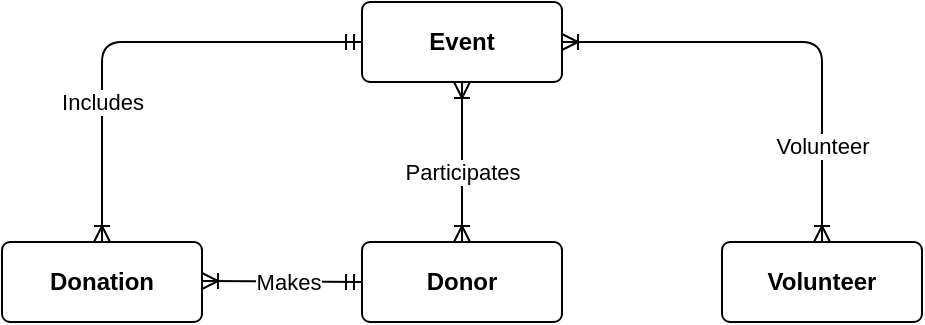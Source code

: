 <mxfile version="26.0.4">
  <diagram name="Page-1" id="FJI0_MUwDzV1U5iDKcVD">
    <mxGraphModel dx="500" dy="296" grid="0" gridSize="10" guides="1" tooltips="1" connect="1" arrows="1" fold="1" page="1" pageScale="1" pageWidth="850" pageHeight="1100" background="none" math="0" shadow="0" adaptiveColors="none">
      <root>
        <mxCell id="0" />
        <mxCell id="1" parent="0" />
        <mxCell id="R6XHl-7MchF-aiPk_n8q-2" value="&lt;strong&gt;Donor&lt;/strong&gt;" style="rounded=1;arcSize=10;whiteSpace=wrap;html=1;align=center;labelBackgroundColor=none;" parent="1" vertex="1">
          <mxGeometry x="360" y="190" width="100" height="40" as="geometry" />
        </mxCell>
        <mxCell id="R6XHl-7MchF-aiPk_n8q-3" value="&lt;strong&gt;Donation&lt;/strong&gt;" style="rounded=1;arcSize=10;whiteSpace=wrap;html=1;align=center;labelBackgroundColor=none;" parent="1" vertex="1">
          <mxGeometry x="180" y="190" width="100" height="40" as="geometry" />
        </mxCell>
        <mxCell id="R6XHl-7MchF-aiPk_n8q-4" value="&lt;strong&gt;Event&lt;/strong&gt;" style="rounded=1;arcSize=10;whiteSpace=wrap;html=1;align=center;labelBackgroundColor=none;" parent="1" vertex="1">
          <mxGeometry x="360" y="70" width="100" height="40" as="geometry" />
        </mxCell>
        <mxCell id="R6XHl-7MchF-aiPk_n8q-9" value="" style="fontSize=12;html=1;endArrow=ERoneToMany;rounded=1;startArrow=ERmandOne;startFill=0;exitX=0;exitY=0.5;exitDx=0;exitDy=0;endFill=0;labelBackgroundColor=none;fontColor=default;" parent="1" source="R6XHl-7MchF-aiPk_n8q-2" edge="1">
          <mxGeometry width="100" height="100" relative="1" as="geometry">
            <mxPoint x="350" y="220" as="sourcePoint" />
            <mxPoint x="280" y="209.5" as="targetPoint" />
            <Array as="points">
              <mxPoint x="280" y="209.5" />
            </Array>
          </mxGeometry>
        </mxCell>
        <mxCell id="R6XHl-7MchF-aiPk_n8q-19" value="&lt;span style=&quot;background-color: light-dark(#ffffff, var(--ge-dark-color, #121212));&quot;&gt;Makes&lt;/span&gt;" style="edgeLabel;html=1;align=center;verticalAlign=middle;resizable=0;points=[];labelBackgroundColor=none;rounded=1;" parent="R6XHl-7MchF-aiPk_n8q-9" vertex="1" connectable="0">
          <mxGeometry x="-0.06" y="-2" relative="1" as="geometry">
            <mxPoint y="2" as="offset" />
          </mxGeometry>
        </mxCell>
        <mxCell id="R6XHl-7MchF-aiPk_n8q-10" value="" style="fontSize=12;html=1;endArrow=ERoneToMany;rounded=1;exitX=0.5;exitY=1;exitDx=0;exitDy=0;entryX=0.5;entryY=0;entryDx=0;entryDy=0;startArrow=ERoneToMany;startFill=0;endFill=0;labelBackgroundColor=none;fontColor=default;" parent="1" source="R6XHl-7MchF-aiPk_n8q-4" target="R6XHl-7MchF-aiPk_n8q-2" edge="1">
          <mxGeometry width="100" height="100" relative="1" as="geometry">
            <mxPoint x="400" y="110" as="sourcePoint" />
            <mxPoint x="400" y="180" as="targetPoint" />
          </mxGeometry>
        </mxCell>
        <mxCell id="R6XHl-7MchF-aiPk_n8q-22" value="Participates" style="edgeLabel;html=1;align=center;verticalAlign=middle;resizable=0;points=[];labelBackgroundColor=default;rounded=1;" parent="R6XHl-7MchF-aiPk_n8q-10" vertex="1" connectable="0">
          <mxGeometry x="0.115" y="-3" relative="1" as="geometry">
            <mxPoint x="3" as="offset" />
          </mxGeometry>
        </mxCell>
        <mxCell id="NEUqfqdZqB4C4I4E-5uW-1" value="&lt;b&gt;Volunteer&lt;/b&gt;" style="rounded=1;arcSize=10;whiteSpace=wrap;html=1;align=center;labelBackgroundColor=none;" parent="1" vertex="1">
          <mxGeometry x="540" y="190" width="100" height="40" as="geometry" />
        </mxCell>
        <mxCell id="NEUqfqdZqB4C4I4E-5uW-4" value="" style="fontSize=12;html=1;endArrow=ERoneToMany;rounded=1;exitX=0.5;exitY=0;exitDx=0;exitDy=0;entryX=1;entryY=0.5;entryDx=0;entryDy=0;startArrow=ERoneToMany;startFill=0;edgeStyle=orthogonalEdgeStyle;endFill=0;labelBackgroundColor=none;fontColor=default;" parent="1" source="NEUqfqdZqB4C4I4E-5uW-1" target="R6XHl-7MchF-aiPk_n8q-4" edge="1">
          <mxGeometry width="100" height="100" relative="1" as="geometry">
            <mxPoint x="600" y="70" as="sourcePoint" />
            <mxPoint x="675" y="160" as="targetPoint" />
          </mxGeometry>
        </mxCell>
        <mxCell id="nR-qRGFOX-PRM2VJ_URm-2" value="Volunteer" style="edgeLabel;html=1;align=center;verticalAlign=middle;resizable=0;points=[];labelBackgroundColor=default;rounded=1;" parent="NEUqfqdZqB4C4I4E-5uW-4" vertex="1" connectable="0">
          <mxGeometry x="-0.609" y="2" relative="1" as="geometry">
            <mxPoint x="2" y="-3" as="offset" />
          </mxGeometry>
        </mxCell>
        <mxCell id="NEUqfqdZqB4C4I4E-5uW-9" value="" style="fontSize=12;html=1;endArrow=ERoneToMany;rounded=1;startArrow=ERmandOne;startFill=0;exitX=0;exitY=0.5;exitDx=0;exitDy=0;endFill=0;entryX=0.5;entryY=0;entryDx=0;entryDy=0;edgeStyle=orthogonalEdgeStyle;labelBackgroundColor=none;fontColor=default;" parent="1" source="R6XHl-7MchF-aiPk_n8q-4" target="R6XHl-7MchF-aiPk_n8q-3" edge="1">
          <mxGeometry width="100" height="100" relative="1" as="geometry">
            <mxPoint x="350" y="90.16" as="sourcePoint" />
            <mxPoint x="240" y="160" as="targetPoint" />
          </mxGeometry>
        </mxCell>
        <mxCell id="NEUqfqdZqB4C4I4E-5uW-10" value="Includes" style="edgeLabel;html=1;align=center;verticalAlign=middle;resizable=0;points=[];labelBackgroundColor=default;rounded=1;" parent="NEUqfqdZqB4C4I4E-5uW-9" vertex="1" connectable="0">
          <mxGeometry x="-0.06" y="-2" relative="1" as="geometry">
            <mxPoint x="-22" y="32" as="offset" />
          </mxGeometry>
        </mxCell>
      </root>
    </mxGraphModel>
  </diagram>
</mxfile>
